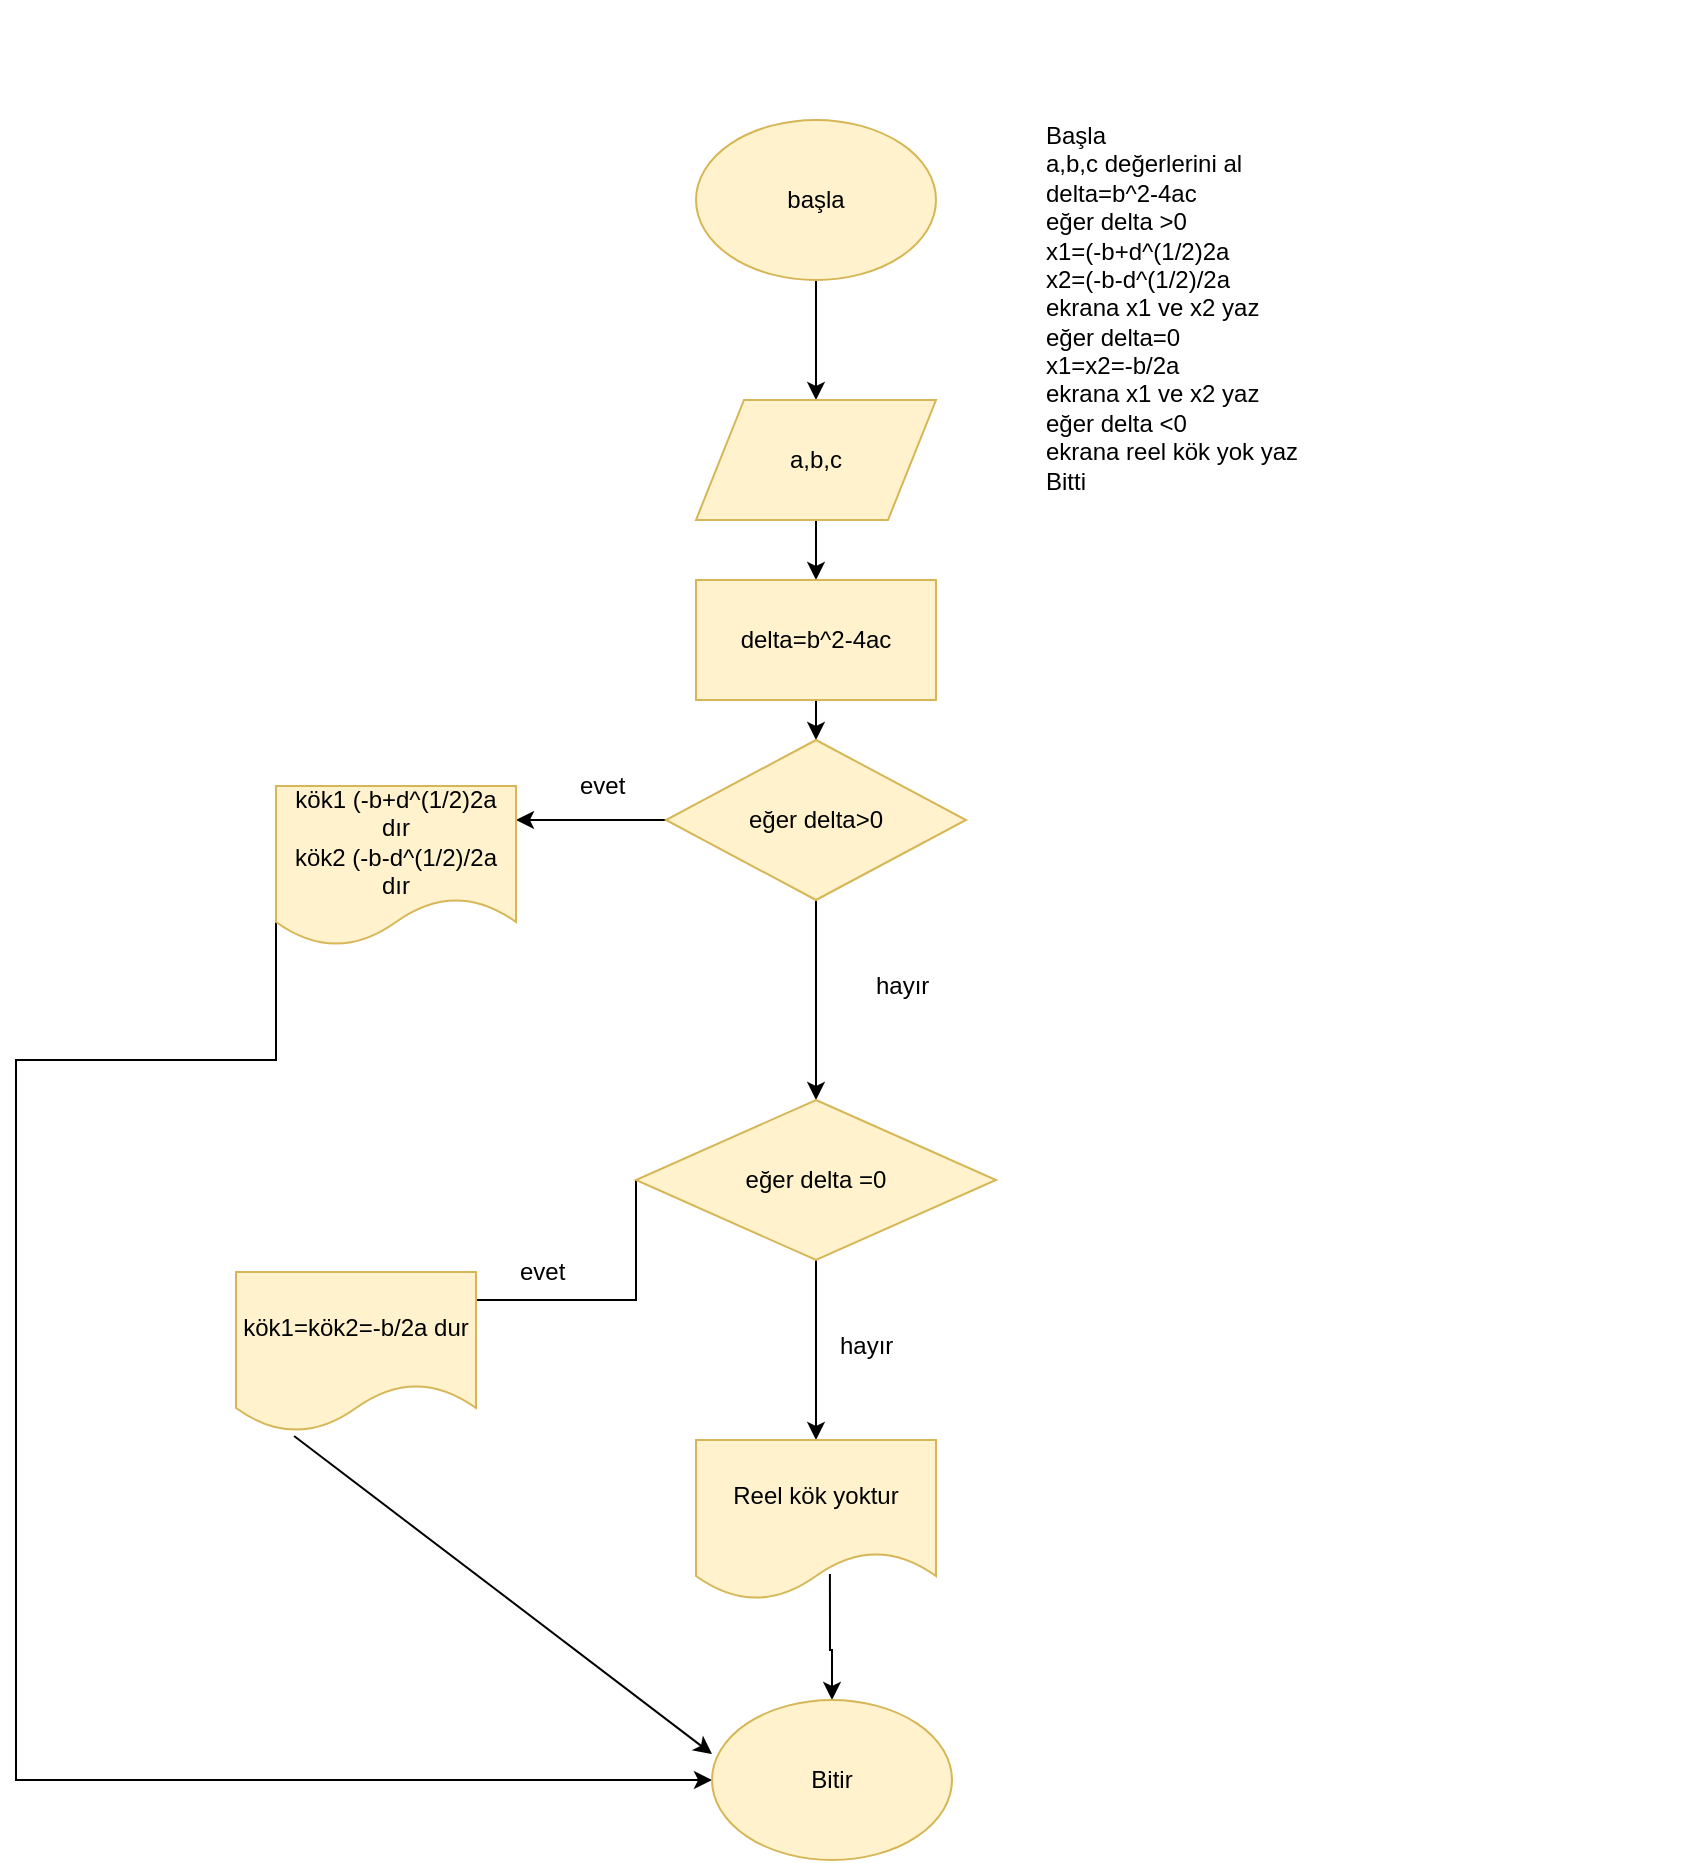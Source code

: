 <mxfile version="12.1.2" type="github" pages="1"><diagram id="H9ReRj4X43Eqfonp1tsU" name="Page-1"><mxGraphModel dx="854" dy="436" grid="1" gridSize="10" guides="1" tooltips="1" connect="1" arrows="1" fold="1" page="1" pageScale="1" pageWidth="827" pageHeight="1169" math="0" shadow="0"><root><mxCell id="0"/><mxCell id="1" parent="0"/><mxCell id="HHvK3eLOpVuvsgdg1BUl-1" value="&lt;h1&gt;&lt;br&gt;&lt;/h1&gt;&lt;div&gt;Başla&lt;/div&gt;&lt;div&gt;a,b,c değerlerini al&lt;/div&gt;&lt;div&gt;delta=b^2-4ac&lt;/div&gt;&lt;div&gt;eğer delta &amp;gt;0&lt;/div&gt;&lt;div&gt;x1=(-b+d^(1/2)2a&lt;/div&gt;&lt;div&gt;x2=(-b-d^(1/2)/2a&lt;/div&gt;&lt;div&gt;ekrana x1 ve x2 yaz&lt;/div&gt;&lt;div&gt;eğer delta=0&lt;/div&gt;&lt;div&gt;x1=x2=-b/2a&lt;/div&gt;&lt;div&gt;ekrana x1 ve x2 yaz&lt;/div&gt;&lt;div&gt;eğer delta &amp;lt;0&lt;/div&gt;&lt;div&gt;ekrana reel kök yok yaz&lt;/div&gt;&lt;div&gt;Bitti&lt;/div&gt;&lt;div&gt;&lt;br&gt;&lt;/div&gt;&lt;div&gt;&lt;br&gt;&lt;/div&gt;" style="text;html=1;strokeColor=none;fillColor=none;spacing=5;spacingTop=-20;whiteSpace=wrap;overflow=hidden;rounded=0;" parent="1" vertex="1"><mxGeometry x="540" y="50" width="330" height="243" as="geometry"/></mxCell><mxCell id="HHvK3eLOpVuvsgdg1BUl-4" style="edgeStyle=orthogonalEdgeStyle;rounded=0;orthogonalLoop=1;jettySize=auto;html=1;exitX=0.5;exitY=1;exitDx=0;exitDy=0;" parent="1" source="HHvK3eLOpVuvsgdg1BUl-2" target="HHvK3eLOpVuvsgdg1BUl-3" edge="1"><mxGeometry relative="1" as="geometry"/></mxCell><mxCell id="HHvK3eLOpVuvsgdg1BUl-2" value="başla" style="ellipse;whiteSpace=wrap;html=1;fillColor=#fff2cc;strokeColor=#d6b656;" parent="1" vertex="1"><mxGeometry x="370" y="100" width="120" height="80" as="geometry"/></mxCell><mxCell id="HHvK3eLOpVuvsgdg1BUl-6" style="edgeStyle=orthogonalEdgeStyle;rounded=0;orthogonalLoop=1;jettySize=auto;html=1;exitX=0.5;exitY=1;exitDx=0;exitDy=0;" parent="1" source="HHvK3eLOpVuvsgdg1BUl-3" target="HHvK3eLOpVuvsgdg1BUl-5" edge="1"><mxGeometry relative="1" as="geometry"/></mxCell><mxCell id="HHvK3eLOpVuvsgdg1BUl-3" value="a,b,c" style="shape=parallelogram;perimeter=parallelogramPerimeter;whiteSpace=wrap;html=1;fillColor=#fff2cc;strokeColor=#d6b656;" parent="1" vertex="1"><mxGeometry x="370" y="240" width="120" height="60" as="geometry"/></mxCell><mxCell id="HHvK3eLOpVuvsgdg1BUl-8" style="edgeStyle=orthogonalEdgeStyle;rounded=0;orthogonalLoop=1;jettySize=auto;html=1;exitX=0.5;exitY=1;exitDx=0;exitDy=0;entryX=0.5;entryY=0;entryDx=0;entryDy=0;" parent="1" source="HHvK3eLOpVuvsgdg1BUl-5" target="HHvK3eLOpVuvsgdg1BUl-7" edge="1"><mxGeometry relative="1" as="geometry"/></mxCell><mxCell id="HHvK3eLOpVuvsgdg1BUl-5" value="delta=b^2-4ac" style="rounded=0;whiteSpace=wrap;html=1;fillColor=#fff2cc;strokeColor=#d6b656;" parent="1" vertex="1"><mxGeometry x="370" y="330" width="120" height="60" as="geometry"/></mxCell><mxCell id="HHvK3eLOpVuvsgdg1BUl-9" style="edgeStyle=orthogonalEdgeStyle;rounded=0;orthogonalLoop=1;jettySize=auto;html=1;exitX=0;exitY=0.5;exitDx=0;exitDy=0;" parent="1" source="HHvK3eLOpVuvsgdg1BUl-7" edge="1"><mxGeometry relative="1" as="geometry"><mxPoint x="280" y="450" as="targetPoint"/></mxGeometry></mxCell><mxCell id="HHvK3eLOpVuvsgdg1BUl-12" style="edgeStyle=orthogonalEdgeStyle;rounded=0;orthogonalLoop=1;jettySize=auto;html=1;exitX=0.5;exitY=1;exitDx=0;exitDy=0;" parent="1" source="HHvK3eLOpVuvsgdg1BUl-7" edge="1"><mxGeometry relative="1" as="geometry"><mxPoint x="430" y="590" as="targetPoint"/></mxGeometry></mxCell><mxCell id="HHvK3eLOpVuvsgdg1BUl-7" value="eğer delta&amp;gt;0" style="rhombus;whiteSpace=wrap;html=1;fillColor=#fff2cc;strokeColor=#d6b656;" parent="1" vertex="1"><mxGeometry x="355" y="410" width="150" height="80" as="geometry"/></mxCell><mxCell id="HHvK3eLOpVuvsgdg1BUl-10" value="evet" style="text;html=1;resizable=0;points=[];autosize=1;align=left;verticalAlign=top;spacingTop=-4;" parent="1" vertex="1"><mxGeometry x="310" y="423" width="40" height="20" as="geometry"/></mxCell><mxCell id="HHvK3eLOpVuvsgdg1BUl-22" style="edgeStyle=orthogonalEdgeStyle;rounded=0;orthogonalLoop=1;jettySize=auto;html=1;exitX=0;exitY=0.5;exitDx=0;exitDy=0;" parent="1" source="HHvK3eLOpVuvsgdg1BUl-11" edge="1" target="HHvK3eLOpVuvsgdg1BUl-21"><mxGeometry relative="1" as="geometry"><mxPoint x="30" y="473" as="targetPoint"/><Array as="points"><mxPoint x="160" y="570"/><mxPoint x="30" y="570"/><mxPoint x="30" y="930"/></Array></mxGeometry></mxCell><mxCell id="HHvK3eLOpVuvsgdg1BUl-11" value="kök1 (-b+d^(1/2)2a dır&lt;br&gt;kök2 (-b-d^(1/2)/2a dır" style="shape=document;whiteSpace=wrap;html=1;boundedLbl=1;fillColor=#fff2cc;strokeColor=#d6b656;" parent="1" vertex="1"><mxGeometry x="160" y="433" width="120" height="80" as="geometry"/></mxCell><mxCell id="HHvK3eLOpVuvsgdg1BUl-13" value="hayır" style="text;html=1;resizable=0;points=[];autosize=1;align=left;verticalAlign=top;spacingTop=-4;" parent="1" vertex="1"><mxGeometry x="458" y="523" width="40" height="20" as="geometry"/></mxCell><mxCell id="HHvK3eLOpVuvsgdg1BUl-15" style="edgeStyle=orthogonalEdgeStyle;rounded=0;orthogonalLoop=1;jettySize=auto;html=1;exitX=0;exitY=0.5;exitDx=0;exitDy=0;entryX=1;entryY=0.5;entryDx=0;entryDy=0;" parent="1" source="HHvK3eLOpVuvsgdg1BUl-14" edge="1" target="HHvK3eLOpVuvsgdg1BUl-16"><mxGeometry relative="1" as="geometry"><mxPoint x="230" y="630" as="targetPoint"/><Array as="points"><mxPoint x="340" y="690"/><mxPoint x="230" y="690"/><mxPoint x="230" y="716"/></Array></mxGeometry></mxCell><mxCell id="HHvK3eLOpVuvsgdg1BUl-18" style="edgeStyle=orthogonalEdgeStyle;rounded=0;orthogonalLoop=1;jettySize=auto;html=1;exitX=0.5;exitY=1;exitDx=0;exitDy=0;" parent="1" source="HHvK3eLOpVuvsgdg1BUl-14" edge="1"><mxGeometry relative="1" as="geometry"><mxPoint x="430" y="760" as="targetPoint"/></mxGeometry></mxCell><mxCell id="HHvK3eLOpVuvsgdg1BUl-14" value="eğer delta =0" style="rhombus;whiteSpace=wrap;html=1;fillColor=#fff2cc;strokeColor=#d6b656;" parent="1" vertex="1"><mxGeometry x="340" y="590" width="180" height="80" as="geometry"/></mxCell><mxCell id="HHvK3eLOpVuvsgdg1BUl-16" value="kök1=kök2=-b/2a dur" style="shape=document;whiteSpace=wrap;html=1;boundedLbl=1;fillColor=#fff2cc;strokeColor=#d6b656;" parent="1" vertex="1"><mxGeometry x="140" y="676" width="120" height="80" as="geometry"/></mxCell><mxCell id="HHvK3eLOpVuvsgdg1BUl-17" value="evet" style="text;html=1;resizable=0;points=[];autosize=1;align=left;verticalAlign=top;spacingTop=-4;" parent="1" vertex="1"><mxGeometry x="280" y="666" width="40" height="20" as="geometry"/></mxCell><mxCell id="HHvK3eLOpVuvsgdg1BUl-19" value="hayır" style="text;html=1;resizable=0;points=[];autosize=1;align=left;verticalAlign=top;spacingTop=-4;" parent="1" vertex="1"><mxGeometry x="440" y="703" width="40" height="20" as="geometry"/></mxCell><mxCell id="HHvK3eLOpVuvsgdg1BUl-26" style="edgeStyle=orthogonalEdgeStyle;rounded=0;orthogonalLoop=1;jettySize=auto;html=1;exitX=0.558;exitY=0.838;exitDx=0;exitDy=0;exitPerimeter=0;" parent="1" source="HHvK3eLOpVuvsgdg1BUl-20" target="HHvK3eLOpVuvsgdg1BUl-21" edge="1"><mxGeometry relative="1" as="geometry"/></mxCell><mxCell id="HHvK3eLOpVuvsgdg1BUl-20" value="Reel kök yoktur" style="shape=document;whiteSpace=wrap;html=1;boundedLbl=1;fillColor=#fff2cc;strokeColor=#d6b656;" parent="1" vertex="1"><mxGeometry x="370" y="760" width="120" height="80" as="geometry"/></mxCell><mxCell id="HHvK3eLOpVuvsgdg1BUl-21" value="Bitir" style="ellipse;whiteSpace=wrap;html=1;fillColor=#fff2cc;strokeColor=#d6b656;" parent="1" vertex="1"><mxGeometry x="378" y="890" width="120" height="80" as="geometry"/></mxCell><mxCell id="HHvK3eLOpVuvsgdg1BUl-25" value="" style="endArrow=classic;html=1;exitX=0.242;exitY=1.025;exitDx=0;exitDy=0;exitPerimeter=0;entryX=0;entryY=0.338;entryDx=0;entryDy=0;entryPerimeter=0;" parent="1" source="HHvK3eLOpVuvsgdg1BUl-16" target="HHvK3eLOpVuvsgdg1BUl-21" edge="1"><mxGeometry width="50" height="50" relative="1" as="geometry"><mxPoint x="120" y="790" as="sourcePoint"/><mxPoint x="170" y="740" as="targetPoint"/></mxGeometry></mxCell></root></mxGraphModel></diagram></mxfile>